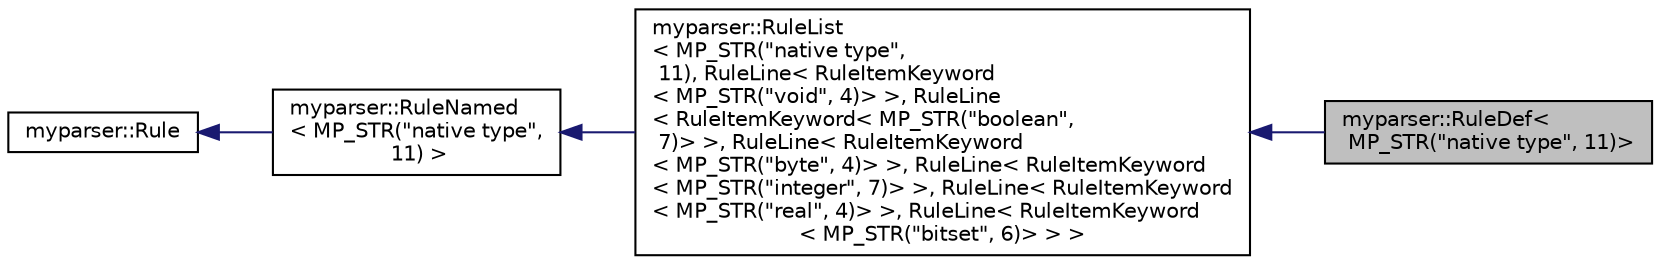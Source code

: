 digraph "myparser::RuleDef&lt; MP_STR(&quot;native type&quot;, 11)&gt;"
{
  edge [fontname="Helvetica",fontsize="10",labelfontname="Helvetica",labelfontsize="10"];
  node [fontname="Helvetica",fontsize="10",shape=record];
  rankdir="LR";
  Node1 [label="myparser::RuleDef\<\l MP_STR(\"native type\", 11)\>",height=0.2,width=0.4,color="black", fillcolor="grey75", style="filled" fontcolor="black"];
  Node2 -> Node1 [dir="back",color="midnightblue",fontsize="10",style="solid",fontname="Helvetica"];
  Node2 [label="myparser::RuleList\l\< MP_STR(\"native type\",\l 11), RuleLine\< RuleItemKeyword\l\< MP_STR(\"void\", 4)\> \>, RuleLine\l\< RuleItemKeyword\< MP_STR(\"boolean\",\l 7)\> \>, RuleLine\< RuleItemKeyword\l\< MP_STR(\"byte\", 4)\> \>, RuleLine\< RuleItemKeyword\l\< MP_STR(\"integer\", 7)\> \>, RuleLine\< RuleItemKeyword\l\< MP_STR(\"real\", 4)\> \>, RuleLine\< RuleItemKeyword\l\< MP_STR(\"bitset\", 6)\> \> \>",height=0.2,width=0.4,color="black", fillcolor="white", style="filled",URL="$classmyparser_1_1RuleList.html"];
  Node3 -> Node2 [dir="back",color="midnightblue",fontsize="10",style="solid",fontname="Helvetica"];
  Node3 [label="myparser::RuleNamed\l\< MP_STR(\"native type\",\l 11) \>",height=0.2,width=0.4,color="black", fillcolor="white", style="filled",URL="$classmyparser_1_1RuleNamed.html"];
  Node4 -> Node3 [dir="back",color="midnightblue",fontsize="10",style="solid",fontname="Helvetica"];
  Node4 [label="myparser::Rule",height=0.2,width=0.4,color="black", fillcolor="white", style="filled",URL="$classmyparser_1_1Rule.html"];
}

